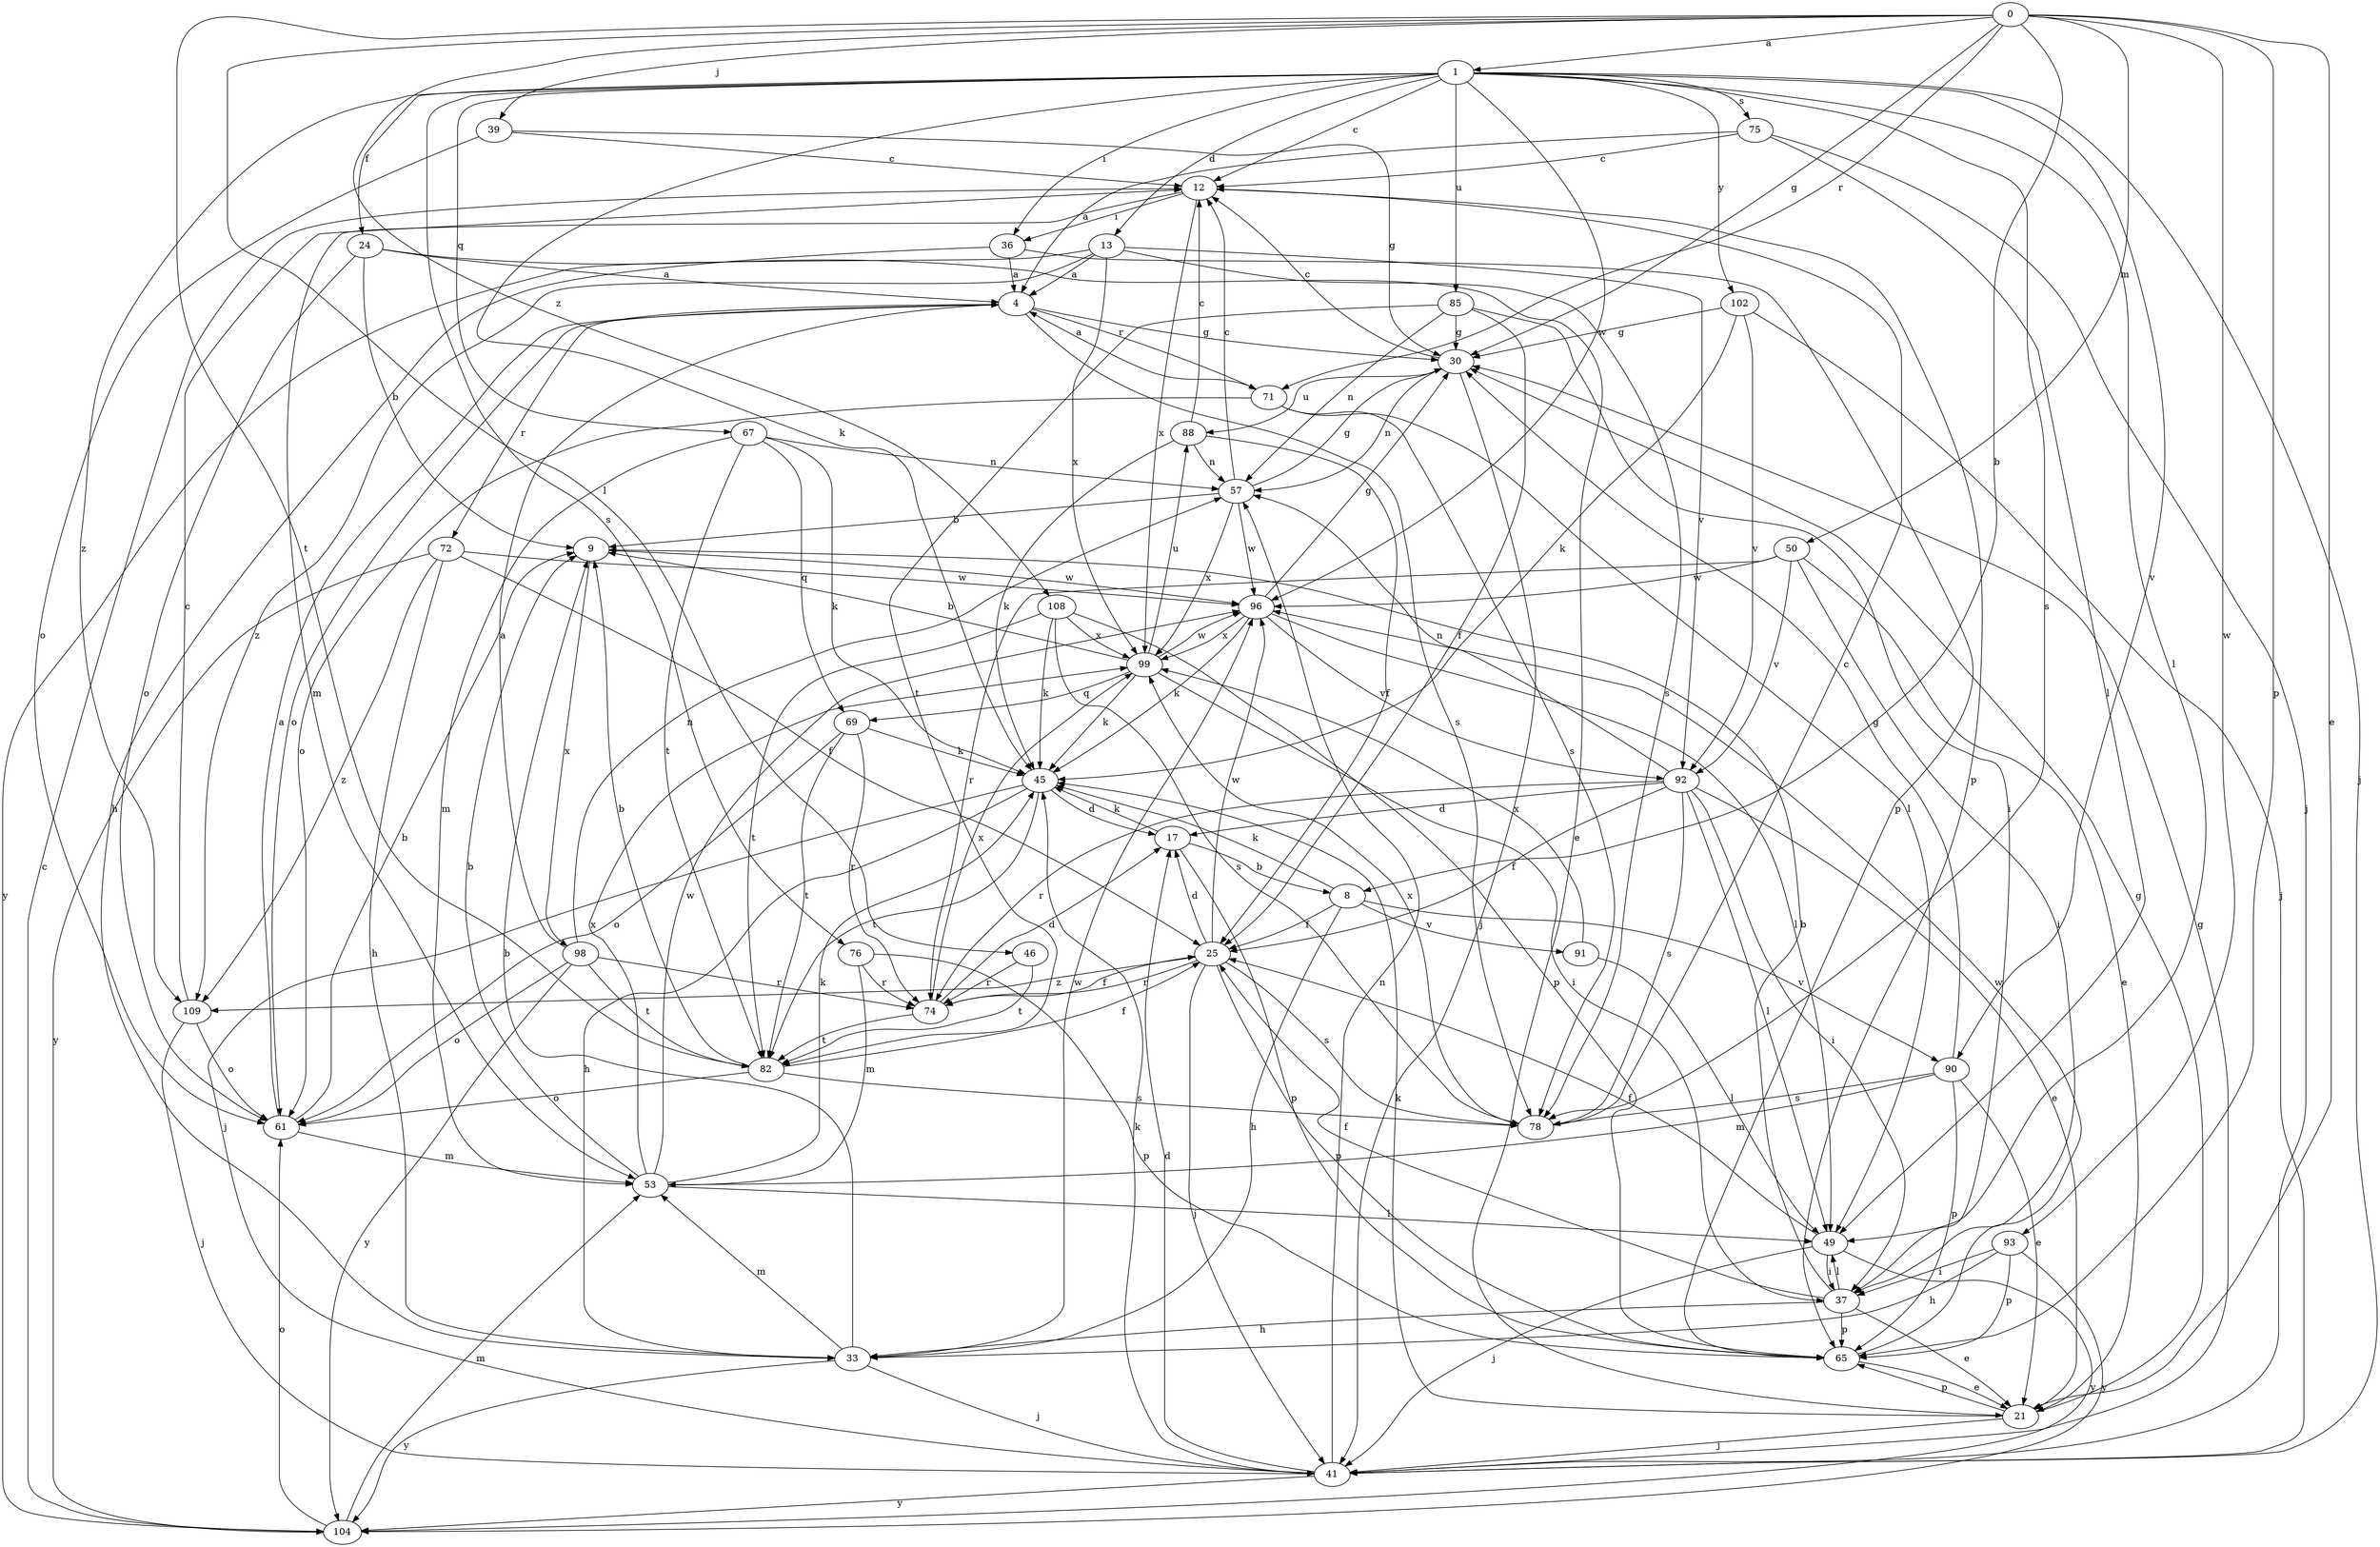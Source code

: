 strict digraph  {
0;
1;
4;
8;
9;
12;
13;
17;
21;
24;
25;
30;
33;
36;
37;
39;
41;
45;
46;
49;
50;
53;
57;
61;
65;
67;
69;
71;
72;
74;
75;
76;
78;
82;
85;
88;
90;
91;
92;
93;
96;
98;
99;
102;
104;
108;
109;
0 -> 1  [label=a];
0 -> 8  [label=b];
0 -> 21  [label=e];
0 -> 30  [label=g];
0 -> 39  [label=j];
0 -> 46  [label=l];
0 -> 50  [label=m];
0 -> 65  [label=p];
0 -> 71  [label=r];
0 -> 82  [label=t];
0 -> 93  [label=w];
0 -> 108  [label=z];
1 -> 12  [label=c];
1 -> 13  [label=d];
1 -> 24  [label=f];
1 -> 36  [label=i];
1 -> 41  [label=j];
1 -> 45  [label=k];
1 -> 49  [label=l];
1 -> 67  [label=q];
1 -> 75  [label=s];
1 -> 76  [label=s];
1 -> 78  [label=s];
1 -> 85  [label=u];
1 -> 90  [label=v];
1 -> 96  [label=w];
1 -> 102  [label=y];
1 -> 109  [label=z];
4 -> 30  [label=g];
4 -> 61  [label=o];
4 -> 71  [label=r];
4 -> 72  [label=r];
4 -> 78  [label=s];
8 -> 25  [label=f];
8 -> 33  [label=h];
8 -> 45  [label=k];
8 -> 90  [label=v];
8 -> 91  [label=v];
9 -> 96  [label=w];
9 -> 98  [label=x];
12 -> 36  [label=i];
12 -> 53  [label=m];
12 -> 65  [label=p];
12 -> 99  [label=x];
13 -> 4  [label=a];
13 -> 78  [label=s];
13 -> 92  [label=v];
13 -> 99  [label=x];
13 -> 104  [label=y];
13 -> 109  [label=z];
17 -> 8  [label=b];
17 -> 45  [label=k];
17 -> 65  [label=p];
21 -> 30  [label=g];
21 -> 41  [label=j];
21 -> 45  [label=k];
21 -> 65  [label=p];
24 -> 4  [label=a];
24 -> 9  [label=b];
24 -> 21  [label=e];
24 -> 61  [label=o];
25 -> 17  [label=d];
25 -> 41  [label=j];
25 -> 65  [label=p];
25 -> 74  [label=r];
25 -> 78  [label=s];
25 -> 96  [label=w];
25 -> 109  [label=z];
30 -> 12  [label=c];
30 -> 41  [label=j];
30 -> 57  [label=n];
30 -> 88  [label=u];
33 -> 9  [label=b];
33 -> 41  [label=j];
33 -> 53  [label=m];
33 -> 96  [label=w];
33 -> 104  [label=y];
36 -> 4  [label=a];
36 -> 33  [label=h];
36 -> 65  [label=p];
37 -> 9  [label=b];
37 -> 21  [label=e];
37 -> 25  [label=f];
37 -> 33  [label=h];
37 -> 49  [label=l];
37 -> 65  [label=p];
39 -> 12  [label=c];
39 -> 30  [label=g];
39 -> 61  [label=o];
41 -> 17  [label=d];
41 -> 30  [label=g];
41 -> 45  [label=k];
41 -> 57  [label=n];
41 -> 104  [label=y];
45 -> 17  [label=d];
45 -> 33  [label=h];
45 -> 41  [label=j];
45 -> 82  [label=t];
46 -> 74  [label=r];
46 -> 82  [label=t];
49 -> 25  [label=f];
49 -> 37  [label=i];
49 -> 41  [label=j];
49 -> 104  [label=y];
50 -> 21  [label=e];
50 -> 37  [label=i];
50 -> 74  [label=r];
50 -> 92  [label=v];
50 -> 96  [label=w];
53 -> 9  [label=b];
53 -> 45  [label=k];
53 -> 49  [label=l];
53 -> 96  [label=w];
53 -> 99  [label=x];
57 -> 9  [label=b];
57 -> 12  [label=c];
57 -> 30  [label=g];
57 -> 96  [label=w];
57 -> 99  [label=x];
61 -> 4  [label=a];
61 -> 9  [label=b];
61 -> 53  [label=m];
65 -> 21  [label=e];
65 -> 96  [label=w];
67 -> 45  [label=k];
67 -> 53  [label=m];
67 -> 57  [label=n];
67 -> 69  [label=q];
67 -> 82  [label=t];
69 -> 45  [label=k];
69 -> 61  [label=o];
69 -> 74  [label=r];
69 -> 82  [label=t];
71 -> 4  [label=a];
71 -> 49  [label=l];
71 -> 61  [label=o];
71 -> 78  [label=s];
72 -> 25  [label=f];
72 -> 33  [label=h];
72 -> 96  [label=w];
72 -> 104  [label=y];
72 -> 109  [label=z];
74 -> 17  [label=d];
74 -> 25  [label=f];
74 -> 82  [label=t];
74 -> 99  [label=x];
75 -> 4  [label=a];
75 -> 12  [label=c];
75 -> 41  [label=j];
75 -> 49  [label=l];
76 -> 53  [label=m];
76 -> 65  [label=p];
76 -> 74  [label=r];
78 -> 12  [label=c];
78 -> 99  [label=x];
82 -> 9  [label=b];
82 -> 25  [label=f];
82 -> 61  [label=o];
82 -> 78  [label=s];
85 -> 25  [label=f];
85 -> 30  [label=g];
85 -> 37  [label=i];
85 -> 57  [label=n];
85 -> 82  [label=t];
88 -> 12  [label=c];
88 -> 25  [label=f];
88 -> 45  [label=k];
88 -> 57  [label=n];
90 -> 21  [label=e];
90 -> 30  [label=g];
90 -> 53  [label=m];
90 -> 65  [label=p];
90 -> 78  [label=s];
91 -> 49  [label=l];
91 -> 99  [label=x];
92 -> 17  [label=d];
92 -> 21  [label=e];
92 -> 25  [label=f];
92 -> 37  [label=i];
92 -> 49  [label=l];
92 -> 57  [label=n];
92 -> 74  [label=r];
92 -> 78  [label=s];
93 -> 33  [label=h];
93 -> 37  [label=i];
93 -> 65  [label=p];
93 -> 104  [label=y];
96 -> 30  [label=g];
96 -> 45  [label=k];
96 -> 49  [label=l];
96 -> 92  [label=v];
96 -> 99  [label=x];
98 -> 4  [label=a];
98 -> 57  [label=n];
98 -> 61  [label=o];
98 -> 74  [label=r];
98 -> 82  [label=t];
98 -> 104  [label=y];
99 -> 9  [label=b];
99 -> 37  [label=i];
99 -> 45  [label=k];
99 -> 69  [label=q];
99 -> 88  [label=u];
99 -> 96  [label=w];
102 -> 30  [label=g];
102 -> 41  [label=j];
102 -> 45  [label=k];
102 -> 92  [label=v];
104 -> 12  [label=c];
104 -> 53  [label=m];
104 -> 61  [label=o];
108 -> 45  [label=k];
108 -> 65  [label=p];
108 -> 78  [label=s];
108 -> 82  [label=t];
108 -> 99  [label=x];
109 -> 12  [label=c];
109 -> 41  [label=j];
109 -> 61  [label=o];
}
